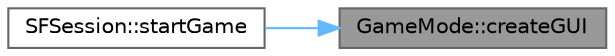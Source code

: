 digraph "GameMode::createGUI"
{
 // LATEX_PDF_SIZE
  bgcolor="transparent";
  edge [fontname=Helvetica,fontsize=10,labelfontname=Helvetica,labelfontsize=10];
  node [fontname=Helvetica,fontsize=10,shape=box,height=0.2,width=0.4];
  rankdir="RL";
  Node1 [id="Node000001",label="GameMode::createGUI",height=0.2,width=0.4,color="gray40", fillcolor="grey60", style="filled", fontcolor="black",tooltip=" "];
  Node1 -> Node2 [id="edge1_Node000001_Node000002",dir="back",color="steelblue1",style="solid",tooltip=" "];
  Node2 [id="Node000002",label="SFSession::startGame",height=0.2,width=0.4,color="grey40", fillcolor="white", style="filled",URL="$class_s_f_session.html#a2a27f488b84db0bd13a15f246ec338a1",tooltip="Starts the Game based on the data of the Lobby."];
}
